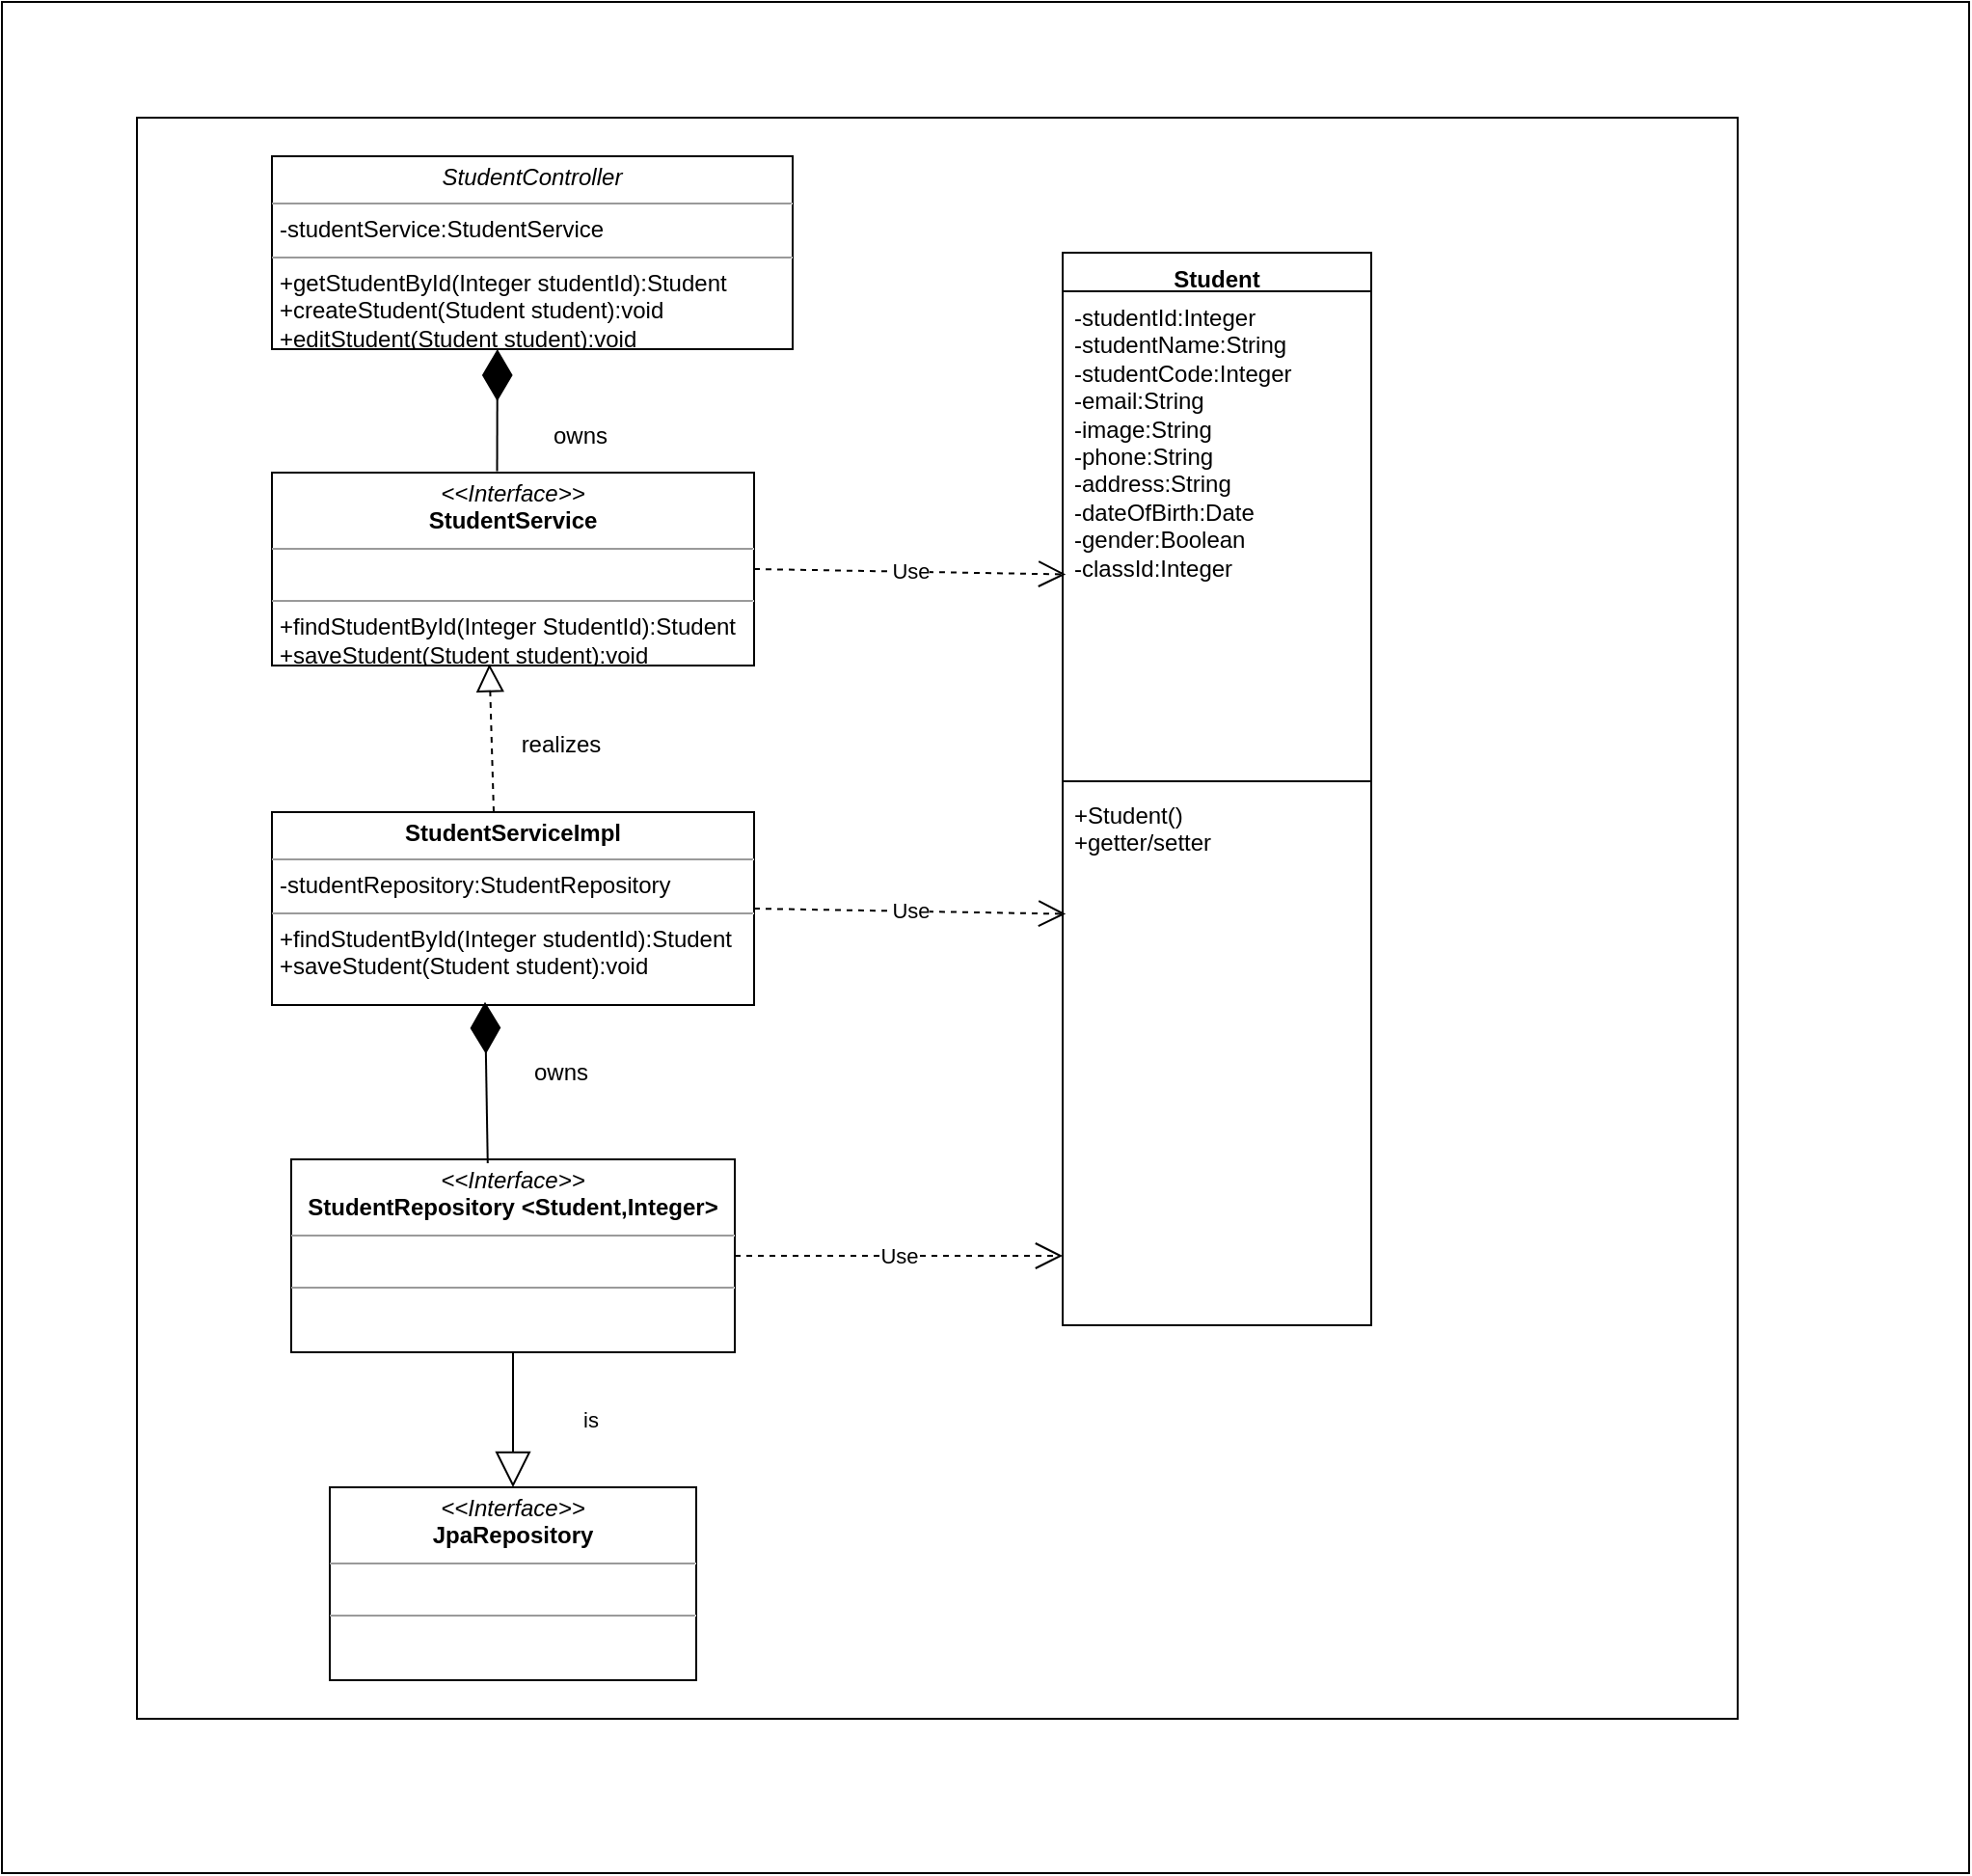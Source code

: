 <mxfile version="22.1.0" type="device">
  <diagram name="Trang-1" id="X9ONNm7VJsSAb0-AA7ta">
    <mxGraphModel dx="1050" dy="534" grid="1" gridSize="10" guides="1" tooltips="1" connect="1" arrows="1" fold="1" page="1" pageScale="1" pageWidth="827" pageHeight="1169" math="0" shadow="0">
      <root>
        <mxCell id="0" />
        <mxCell id="1" parent="0" />
        <mxCell id="Uh_T9utQ2s6Nnx_flTEi-2" value="" style="rounded=0;whiteSpace=wrap;html=1;" parent="1" vertex="1">
          <mxGeometry x="730" y="90" width="1020" height="970" as="geometry" />
        </mxCell>
        <mxCell id="4cfnBp6zlMkXLsjZwcuF-16" value="" style="rounded=0;whiteSpace=wrap;html=1;" parent="1" vertex="1">
          <mxGeometry x="800" y="150" width="830" height="830" as="geometry" />
        </mxCell>
        <mxCell id="4cfnBp6zlMkXLsjZwcuF-21" value="&lt;p style=&quot;margin:0px;margin-top:4px;text-align:center;&quot;&gt;&lt;i&gt;&amp;lt;&amp;lt;Interface&amp;gt;&amp;gt;&lt;/i&gt;&lt;br&gt;&lt;b&gt;JpaRepository&lt;/b&gt;&lt;/p&gt;&lt;hr size=&quot;1&quot;&gt;&lt;p style=&quot;margin:0px;margin-left:4px;&quot;&gt;&lt;br&gt;&lt;/p&gt;&lt;hr size=&quot;1&quot;&gt;&lt;p style=&quot;margin:0px;margin-left:4px;&quot;&gt;&lt;br&gt;&lt;/p&gt;" style="verticalAlign=top;align=left;overflow=fill;fontSize=12;fontFamily=Helvetica;html=1;whiteSpace=wrap;" parent="1" vertex="1">
          <mxGeometry x="900" y="860" width="190" height="100" as="geometry" />
        </mxCell>
        <mxCell id="4cfnBp6zlMkXLsjZwcuF-22" value="&lt;p style=&quot;margin:0px;margin-top:4px;text-align:center;&quot;&gt;&lt;i&gt;&amp;lt;&amp;lt;Interface&amp;gt;&amp;gt;&lt;/i&gt;&lt;br&gt;&lt;b&gt;StudentRepository &amp;lt;Student,Integer&amp;gt;&lt;/b&gt;&lt;/p&gt;&lt;hr size=&quot;1&quot;&gt;&lt;p style=&quot;margin:0px;margin-left:4px;&quot;&gt;&lt;br&gt;&lt;/p&gt;&lt;hr size=&quot;1&quot;&gt;&lt;p style=&quot;margin:0px;margin-left:4px;&quot;&gt;&lt;br&gt;&lt;/p&gt;" style="verticalAlign=top;align=left;overflow=fill;fontSize=12;fontFamily=Helvetica;html=1;whiteSpace=wrap;" parent="1" vertex="1">
          <mxGeometry x="880" y="690" width="230" height="100" as="geometry" />
        </mxCell>
        <mxCell id="4cfnBp6zlMkXLsjZwcuF-23" value="&lt;p style=&quot;margin:0px;margin-top:4px;text-align:center;&quot;&gt;&lt;b&gt;StudentServiceImpl&lt;/b&gt;&lt;/p&gt;&lt;hr size=&quot;1&quot;&gt;&lt;p style=&quot;margin:0px;margin-left:4px;&quot;&gt;-studentRepository:StudentRepository&lt;/p&gt;&lt;hr size=&quot;1&quot;&gt;&lt;p style=&quot;border-color: var(--border-color); margin: 0px 0px 0px 4px;&quot;&gt;+findStudentById(Integer studentId):Student&lt;/p&gt;&lt;p style=&quot;margin:0px;margin-left:4px;&quot;&gt;+saveStudent(Student student):void&lt;/p&gt;" style="verticalAlign=top;align=left;overflow=fill;fontSize=12;fontFamily=Helvetica;html=1;whiteSpace=wrap;" parent="1" vertex="1">
          <mxGeometry x="870" y="510" width="250" height="100" as="geometry" />
        </mxCell>
        <mxCell id="4cfnBp6zlMkXLsjZwcuF-24" value="&lt;p style=&quot;margin:0px;margin-top:4px;text-align:center;&quot;&gt;&lt;i&gt;&amp;lt;&amp;lt;Interface&amp;gt;&amp;gt;&lt;/i&gt;&lt;br&gt;&lt;b&gt;StudentService&lt;/b&gt;&lt;/p&gt;&lt;hr size=&quot;1&quot;&gt;&lt;p style=&quot;margin:0px;margin-left:4px;&quot;&gt;&lt;br&gt;&lt;/p&gt;&lt;hr size=&quot;1&quot;&gt;&lt;p style=&quot;border-color: var(--border-color); margin: 0px 0px 0px 4px;&quot;&gt;+findStudentById(Integer StudentId):Student&lt;/p&gt;&lt;p style=&quot;margin:0px;margin-left:4px;&quot;&gt;+saveStudent(Student student):void&lt;/p&gt;" style="verticalAlign=top;align=left;overflow=fill;fontSize=12;fontFamily=Helvetica;html=1;whiteSpace=wrap;" parent="1" vertex="1">
          <mxGeometry x="870" y="334" width="250" height="100" as="geometry" />
        </mxCell>
        <mxCell id="4cfnBp6zlMkXLsjZwcuF-25" value="&lt;p style=&quot;margin:0px;margin-top:4px;text-align:center;&quot;&gt;&lt;i&gt;StudentController&lt;/i&gt;&lt;/p&gt;&lt;hr size=&quot;1&quot;&gt;&lt;p style=&quot;margin:0px;margin-left:4px;&quot;&gt;-studentService:StudentService&lt;/p&gt;&lt;hr size=&quot;1&quot;&gt;&lt;p style=&quot;margin:0px;margin-left:4px;&quot;&gt;+getStudentById(Integer studentId):Student&lt;/p&gt;&lt;p style=&quot;margin:0px;margin-left:4px;&quot;&gt;+createStudent(Student student):void&lt;/p&gt;&lt;p style=&quot;margin:0px;margin-left:4px;&quot;&gt;+editStudent(Student student):void&lt;/p&gt;" style="verticalAlign=top;align=left;overflow=fill;fontSize=12;fontFamily=Helvetica;html=1;whiteSpace=wrap;" parent="1" vertex="1">
          <mxGeometry x="870" y="170" width="270" height="100" as="geometry" />
        </mxCell>
        <mxCell id="4cfnBp6zlMkXLsjZwcuF-26" value="Student" style="swimlane;fontStyle=1;align=center;verticalAlign=top;childLayout=stackLayout;horizontal=1;startSize=20;horizontalStack=0;resizeParent=1;resizeParentMax=0;resizeLast=0;collapsible=1;marginBottom=0;whiteSpace=wrap;html=1;" parent="1" vertex="1">
          <mxGeometry x="1280" y="220" width="160" height="556" as="geometry">
            <mxRectangle x="1280" y="220" width="90" height="30" as="alternateBounds" />
          </mxGeometry>
        </mxCell>
        <mxCell id="4cfnBp6zlMkXLsjZwcuF-27" value="-studentId:Integer&lt;br&gt;-studentName:String&lt;br&gt;-studentCode:Integer&lt;br&gt;-email:String&lt;br&gt;-image:String&lt;br&gt;-phone:String&lt;br&gt;-address:String&lt;br&gt;-dateOfBirth:Date&lt;br&gt;-gender:Boolean&lt;br&gt;-classId:Integer" style="text;strokeColor=none;fillColor=none;align=left;verticalAlign=top;spacingLeft=4;spacingRight=4;overflow=hidden;rotatable=0;points=[[0,0.5],[1,0.5]];portConstraint=eastwest;whiteSpace=wrap;html=1;" parent="4cfnBp6zlMkXLsjZwcuF-26" vertex="1">
          <mxGeometry y="20" width="160" height="250" as="geometry" />
        </mxCell>
        <mxCell id="4cfnBp6zlMkXLsjZwcuF-28" value="" style="line;strokeWidth=1;fillColor=none;align=left;verticalAlign=middle;spacingTop=-1;spacingLeft=3;spacingRight=3;rotatable=0;labelPosition=right;points=[];portConstraint=eastwest;strokeColor=inherit;" parent="4cfnBp6zlMkXLsjZwcuF-26" vertex="1">
          <mxGeometry y="270" width="160" height="8" as="geometry" />
        </mxCell>
        <mxCell id="4cfnBp6zlMkXLsjZwcuF-29" value="+Student()&lt;br&gt;+getter/setter" style="text;strokeColor=none;fillColor=none;align=left;verticalAlign=top;spacingLeft=4;spacingRight=4;overflow=hidden;rotatable=0;points=[[0,0.5],[1,0.5]];portConstraint=eastwest;whiteSpace=wrap;html=1;" parent="4cfnBp6zlMkXLsjZwcuF-26" vertex="1">
          <mxGeometry y="278" width="160" height="278" as="geometry" />
        </mxCell>
        <mxCell id="4cfnBp6zlMkXLsjZwcuF-30" value="is" style="endArrow=block;endSize=16;endFill=0;html=1;rounded=0;" parent="1" source="4cfnBp6zlMkXLsjZwcuF-22" target="4cfnBp6zlMkXLsjZwcuF-21" edge="1">
          <mxGeometry y="40" width="160" relative="1" as="geometry">
            <mxPoint x="1150" y="580" as="sourcePoint" />
            <mxPoint x="954" y="830" as="targetPoint" />
            <mxPoint as="offset" />
          </mxGeometry>
        </mxCell>
        <mxCell id="4cfnBp6zlMkXLsjZwcuF-31" value="" style="endArrow=diamondThin;endFill=1;endSize=24;html=1;rounded=0;exitX=0.443;exitY=0.02;exitDx=0;exitDy=0;exitPerimeter=0;entryX=0.442;entryY=0.984;entryDx=0;entryDy=0;entryPerimeter=0;" parent="1" source="4cfnBp6zlMkXLsjZwcuF-22" target="4cfnBp6zlMkXLsjZwcuF-23" edge="1">
          <mxGeometry width="160" relative="1" as="geometry">
            <mxPoint x="1150" y="680" as="sourcePoint" />
            <mxPoint x="1310" y="680" as="targetPoint" />
          </mxGeometry>
        </mxCell>
        <mxCell id="4cfnBp6zlMkXLsjZwcuF-33" value="owns" style="text;html=1;strokeColor=none;fillColor=none;align=center;verticalAlign=middle;whiteSpace=wrap;rounded=0;" parent="1" vertex="1">
          <mxGeometry x="990" y="630" width="60" height="30" as="geometry" />
        </mxCell>
        <mxCell id="4cfnBp6zlMkXLsjZwcuF-34" value="" style="endArrow=block;dashed=1;endFill=0;endSize=12;html=1;rounded=0;exitX=0.46;exitY=0;exitDx=0;exitDy=0;exitPerimeter=0;entryX=0.451;entryY=0.992;entryDx=0;entryDy=0;entryPerimeter=0;" parent="1" source="4cfnBp6zlMkXLsjZwcuF-23" target="4cfnBp6zlMkXLsjZwcuF-24" edge="1">
          <mxGeometry width="160" relative="1" as="geometry">
            <mxPoint x="995" y="510" as="sourcePoint" />
            <mxPoint x="1310" y="780" as="targetPoint" />
          </mxGeometry>
        </mxCell>
        <mxCell id="4cfnBp6zlMkXLsjZwcuF-35" value="realizes" style="text;html=1;strokeColor=none;fillColor=none;align=center;verticalAlign=middle;whiteSpace=wrap;rounded=0;" parent="1" vertex="1">
          <mxGeometry x="990" y="460" width="60" height="30" as="geometry" />
        </mxCell>
        <mxCell id="4cfnBp6zlMkXLsjZwcuF-36" value="" style="endArrow=diamondThin;endFill=1;endSize=24;html=1;rounded=0;entryX=0.433;entryY=1;entryDx=0;entryDy=0;exitX=0.467;exitY=-0.008;exitDx=0;exitDy=0;exitPerimeter=0;entryPerimeter=0;" parent="1" source="4cfnBp6zlMkXLsjZwcuF-24" target="4cfnBp6zlMkXLsjZwcuF-25" edge="1">
          <mxGeometry width="160" relative="1" as="geometry">
            <mxPoint x="985" y="330" as="sourcePoint" />
            <mxPoint x="994" y="610" as="targetPoint" />
          </mxGeometry>
        </mxCell>
        <mxCell id="4cfnBp6zlMkXLsjZwcuF-37" value="owns" style="text;html=1;strokeColor=none;fillColor=none;align=center;verticalAlign=middle;whiteSpace=wrap;rounded=0;" parent="1" vertex="1">
          <mxGeometry x="1000" y="300" width="60" height="30" as="geometry" />
        </mxCell>
        <mxCell id="4cfnBp6zlMkXLsjZwcuF-38" value="Use" style="endArrow=open;endSize=12;dashed=1;html=1;rounded=0;exitX=1;exitY=0.5;exitDx=0;exitDy=0;entryX=0.01;entryY=0.587;entryDx=0;entryDy=0;entryPerimeter=0;" parent="1" source="4cfnBp6zlMkXLsjZwcuF-24" target="4cfnBp6zlMkXLsjZwcuF-27" edge="1">
          <mxGeometry width="160" relative="1" as="geometry">
            <mxPoint x="1150" y="480" as="sourcePoint" />
            <mxPoint x="1310" y="480" as="targetPoint" />
          </mxGeometry>
        </mxCell>
        <mxCell id="4cfnBp6zlMkXLsjZwcuF-39" value="Use" style="endArrow=open;endSize=12;dashed=1;html=1;rounded=0;exitX=1;exitY=0.5;exitDx=0;exitDy=0;entryX=0.01;entryY=0.233;entryDx=0;entryDy=0;entryPerimeter=0;" parent="1" source="4cfnBp6zlMkXLsjZwcuF-23" target="4cfnBp6zlMkXLsjZwcuF-29" edge="1">
          <mxGeometry width="160" relative="1" as="geometry">
            <mxPoint x="1110" y="394" as="sourcePoint" />
            <mxPoint x="1290" y="560" as="targetPoint" />
          </mxGeometry>
        </mxCell>
        <mxCell id="4cfnBp6zlMkXLsjZwcuF-40" value="Use" style="endArrow=open;endSize=12;dashed=1;html=1;rounded=0;exitX=1;exitY=0.5;exitDx=0;exitDy=0;" parent="1" source="4cfnBp6zlMkXLsjZwcuF-22" edge="1">
          <mxGeometry width="160" relative="1" as="geometry">
            <mxPoint x="1110" y="570" as="sourcePoint" />
            <mxPoint x="1280" y="740" as="targetPoint" />
          </mxGeometry>
        </mxCell>
      </root>
    </mxGraphModel>
  </diagram>
</mxfile>
